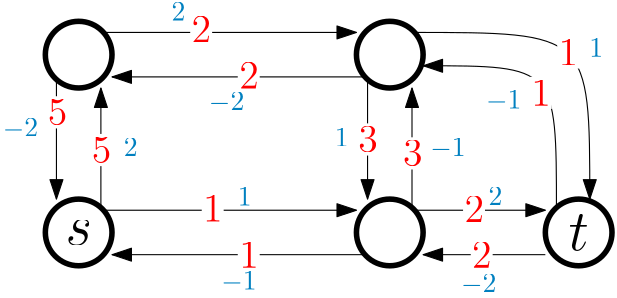 <?xml version="1.0"?>
<!DOCTYPE ipe SYSTEM "ipe.dtd">
<ipe version="70218" creator="Ipe 7.2.28">
<info created="D:20240522120708" modified="D:20240522123511"/>
<ipestyle name="basic">
<symbol name="arrow/arc(spx)">
<path stroke="sym-stroke" fill="sym-stroke" pen="sym-pen">
0 0 m
-1 0.333 l
-1 -0.333 l
h
</path>
</symbol>
<symbol name="arrow/farc(spx)">
<path stroke="sym-stroke" fill="white" pen="sym-pen">
0 0 m
-1 0.333 l
-1 -0.333 l
h
</path>
</symbol>
<symbol name="arrow/ptarc(spx)">
<path stroke="sym-stroke" fill="sym-stroke" pen="sym-pen">
0 0 m
-1 0.333 l
-0.8 0 l
-1 -0.333 l
h
</path>
</symbol>
<symbol name="arrow/fptarc(spx)">
<path stroke="sym-stroke" fill="white" pen="sym-pen">
0 0 m
-1 0.333 l
-0.8 0 l
-1 -0.333 l
h
</path>
</symbol>
<symbol name="mark/circle(sx)" transformations="translations">
<path fill="sym-stroke">
0.6 0 0 0.6 0 0 e
0.4 0 0 0.4 0 0 e
</path>
</symbol>
<symbol name="mark/disk(sx)" transformations="translations">
<path fill="sym-stroke">
0.6 0 0 0.6 0 0 e
</path>
</symbol>
<symbol name="mark/fdisk(sfx)" transformations="translations">
<group>
<path fill="sym-fill">
0.5 0 0 0.5 0 0 e
</path>
<path fill="sym-stroke" fillrule="eofill">
0.6 0 0 0.6 0 0 e
0.4 0 0 0.4 0 0 e
</path>
</group>
</symbol>
<symbol name="mark/box(sx)" transformations="translations">
<path fill="sym-stroke" fillrule="eofill">
-0.6 -0.6 m
0.6 -0.6 l
0.6 0.6 l
-0.6 0.6 l
h
-0.4 -0.4 m
0.4 -0.4 l
0.4 0.4 l
-0.4 0.4 l
h
</path>
</symbol>
<symbol name="mark/square(sx)" transformations="translations">
<path fill="sym-stroke">
-0.6 -0.6 m
0.6 -0.6 l
0.6 0.6 l
-0.6 0.6 l
h
</path>
</symbol>
<symbol name="mark/fsquare(sfx)" transformations="translations">
<group>
<path fill="sym-fill">
-0.5 -0.5 m
0.5 -0.5 l
0.5 0.5 l
-0.5 0.5 l
h
</path>
<path fill="sym-stroke" fillrule="eofill">
-0.6 -0.6 m
0.6 -0.6 l
0.6 0.6 l
-0.6 0.6 l
h
-0.4 -0.4 m
0.4 -0.4 l
0.4 0.4 l
-0.4 0.4 l
h
</path>
</group>
</symbol>
<symbol name="mark/cross(sx)" transformations="translations">
<group>
<path fill="sym-stroke">
-0.43 -0.57 m
0.57 0.43 l
0.43 0.57 l
-0.57 -0.43 l
h
</path>
<path fill="sym-stroke">
-0.43 0.57 m
0.57 -0.43 l
0.43 -0.57 l
-0.57 0.43 l
h
</path>
</group>
</symbol>
<symbol name="arrow/fnormal(spx)">
<path stroke="sym-stroke" fill="white" pen="sym-pen">
0 0 m
-1 0.333 l
-1 -0.333 l
h
</path>
</symbol>
<symbol name="arrow/pointed(spx)">
<path stroke="sym-stroke" fill="sym-stroke" pen="sym-pen">
0 0 m
-1 0.333 l
-0.8 0 l
-1 -0.333 l
h
</path>
</symbol>
<symbol name="arrow/fpointed(spx)">
<path stroke="sym-stroke" fill="white" pen="sym-pen">
0 0 m
-1 0.333 l
-0.8 0 l
-1 -0.333 l
h
</path>
</symbol>
<symbol name="arrow/linear(spx)">
<path stroke="sym-stroke" pen="sym-pen">
-1 0.333 m
0 0 l
-1 -0.333 l
</path>
</symbol>
<symbol name="arrow/fdouble(spx)">
<path stroke="sym-stroke" fill="white" pen="sym-pen">
0 0 m
-1 0.333 l
-1 -0.333 l
h
-1 0 m
-2 0.333 l
-2 -0.333 l
h
</path>
</symbol>
<symbol name="arrow/double(spx)">
<path stroke="sym-stroke" fill="sym-stroke" pen="sym-pen">
0 0 m
-1 0.333 l
-1 -0.333 l
h
-1 0 m
-2 0.333 l
-2 -0.333 l
h
</path>
</symbol>
<symbol name="arrow/mid-normal(spx)">
<path stroke="sym-stroke" fill="sym-stroke" pen="sym-pen">
0.5 0 m
-0.5 0.333 l
-0.5 -0.333 l
h
</path>
</symbol>
<symbol name="arrow/mid-fnormal(spx)">
<path stroke="sym-stroke" fill="white" pen="sym-pen">
0.5 0 m
-0.5 0.333 l
-0.5 -0.333 l
h
</path>
</symbol>
<symbol name="arrow/mid-pointed(spx)">
<path stroke="sym-stroke" fill="sym-stroke" pen="sym-pen">
0.5 0 m
-0.5 0.333 l
-0.3 0 l
-0.5 -0.333 l
h
</path>
</symbol>
<symbol name="arrow/mid-fpointed(spx)">
<path stroke="sym-stroke" fill="white" pen="sym-pen">
0.5 0 m
-0.5 0.333 l
-0.3 0 l
-0.5 -0.333 l
h
</path>
</symbol>
<symbol name="arrow/mid-double(spx)">
<path stroke="sym-stroke" fill="sym-stroke" pen="sym-pen">
1 0 m
0 0.333 l
0 -0.333 l
h
0 0 m
-1 0.333 l
-1 -0.333 l
h
</path>
</symbol>
<symbol name="arrow/mid-fdouble(spx)">
<path stroke="sym-stroke" fill="white" pen="sym-pen">
1 0 m
0 0.333 l
0 -0.333 l
h
0 0 m
-1 0.333 l
-1 -0.333 l
h
</path>
</symbol>
<anglesize name="22.5 deg" value="22.5"/>
<anglesize name="30 deg" value="30"/>
<anglesize name="45 deg" value="45"/>
<anglesize name="60 deg" value="60"/>
<anglesize name="90 deg" value="90"/>
<arrowsize name="large" value="10"/>
<arrowsize name="small" value="5"/>
<arrowsize name="tiny" value="3"/>
<color name="blue" value="0 0 1"/>
<color name="brown" value="0.647 0.165 0.165"/>
<color name="darkblue" value="0 0 0.545"/>
<color name="darkcyan" value="0 0.545 0.545"/>
<color name="darkgray" value="0.663"/>
<color name="darkgreen" value="0 0.392 0"/>
<color name="darkmagenta" value="0.545 0 0.545"/>
<color name="darkorange" value="1 0.549 0"/>
<color name="darkred" value="0.545 0 0"/>
<color name="gold" value="1 0.843 0"/>
<color name="gray" value="0.745"/>
<color name="green" value="0 1 0"/>
<color name="lightblue" value="0.678 0.847 0.902"/>
<color name="lightcyan" value="0.878 1 1"/>
<color name="lightgray" value="0.827"/>
<color name="lightgreen" value="0.565 0.933 0.565"/>
<color name="lightyellow" value="1 1 0.878"/>
<color name="navy" value="0 0 0.502"/>
<color name="orange" value="1 0.647 0"/>
<color name="pink" value="1 0.753 0.796"/>
<color name="purple" value="0.627 0.125 0.941"/>
<color name="red" value="1 0 0"/>
<color name="seagreen" value="0.18 0.545 0.341"/>
<color name="turquoise" value="0.251 0.878 0.816"/>
<color name="violet" value="0.933 0.51 0.933"/>
<color name="yellow" value="1 1 0"/>
<dashstyle name="dash dot dotted" value="[4 2 1 2 1 2] 0"/>
<dashstyle name="dash dotted" value="[4 2 1 2] 0"/>
<dashstyle name="dashed" value="[4] 0"/>
<dashstyle name="dotted" value="[1 3] 0"/>
<gridsize name="10 pts (~3.5 mm)" value="10"/>
<gridsize name="14 pts (~5 mm)" value="14"/>
<gridsize name="16 pts (~6 mm)" value="16"/>
<gridsize name="20 pts (~7 mm)" value="20"/>
<gridsize name="28 pts (~10 mm)" value="28"/>
<gridsize name="32 pts (~12 mm)" value="32"/>
<gridsize name="4 pts" value="4"/>
<gridsize name="56 pts (~20 mm)" value="56"/>
<gridsize name="8 pts (~3 mm)" value="8"/>
<opacity name="10%" value="0.1"/>
<opacity name="30%" value="0.3"/>
<opacity name="50%" value="0.5"/>
<opacity name="75%" value="0.75"/>
<pen name="fat" value="1.2"/>
<pen name="heavier" value="0.8"/>
<pen name="ultrafat" value="2"/>
<symbolsize name="large" value="5"/>
<symbolsize name="small" value="2"/>
<symbolsize name="tiny" value="1.1"/>
<textsize name="Huge" value="\Huge"/>
<textsize name="LARGE" value="\LARGE"/>
<textsize name="Large" value="\Large"/>
<textsize name="footnote" value="\footnotesize"/>
<textsize name="huge" value="\huge"/>
<textsize name="large" value="\large"/>
<textsize name="script" value="\scriptsize"/>
<textsize name="small" value="\small"/>
<textsize name="tiny" value="\tiny"/>
<textstyle name="center" begin="\begin{center}" end="\end{center}"/>
<textstyle name="item" begin="\begin{itemize}\item{}" end="\end{itemize}"/>
<textstyle name="itemize" begin="\begin{itemize}" end="\end{itemize}"/>
<tiling name="falling" angle="-60" step="4" width="1"/>
<tiling name="rising" angle="30" step="4" width="1"/>
</ipestyle>
<page>
<layer name="alpha"/>
<view layers="alpha" active="alpha"/>
<path layer="alpha" stroke="0" fill="1" pen="ultrafat">
12 0 0 12 136 712 e
</path>
<path matrix="1 0 0 1 0 64" stroke="0" fill="1" pen="ultrafat">
12 0 0 12 136 712 e
</path>
<path matrix="1 0 0 1 112 64" stroke="0" fill="1" pen="ultrafat">
12 0 0 12 136 712 e
</path>
<path matrix="1 0 0 1 180 0" stroke="0" fill="1" pen="ultrafat">
12 0 0 12 136 712 e
</path>
<path matrix="1 0 0 1 112 0" stroke="0" fill="1" pen="ultrafat">
12 0 0 12 136 712 e
</path>
<path stroke="0" fill="1" arrow="normal/normal">
144 784 m
236 784 l
</path>
<path stroke="0" fill="1" arrow="normal/normal">
240 768 m
240 724 l
</path>
<path stroke="0" fill="1" arrow="normal/normal">
304 704 m
260 704 l
</path>
<path stroke="0" fill="1" arrow="normal/normal">
240 704 m
148 704 l
</path>
<path stroke="0" arrow="normal/normal">
256 784 m
320 784
320 784
320 724 c
</path>
<path stroke="0" arrow="normal/normal">
308 720 m
308 772
308 772
260 772 c
</path>
<text transformations="translations" pos="136 712" stroke="0" type="label" width="9.53" height="8.896" depth="0" halign="center" valign="center" size="huge" style="math">s</text>
<text matrix="1 0 0 1 180 0" transformations="translations" pos="136 712" stroke="0" type="label" width="7.306" height="12.709" depth="0" halign="center" valign="center" size="huge" style="math">t</text>
<path fill="1">
8 0 0 8 136 776 e
</path>
<path stroke="0" fill="1" arrow="normal/normal">
144 720 m
144 764 l
</path>
<path stroke="0" fill="1" arrow="normal/normal">
128 768 m
128 724 l
</path>
<path stroke="0" fill="1" arrow="normal/normal">
256 720 m
256 764 l
</path>
<path stroke="0" fill="1" arrow="normal/normal">
240 768 m
148 768 l
</path>
<path stroke="0" fill="1" arrow="normal/normal">
144 720 m
236 720 l
</path>
<path stroke="0" fill="1" arrow="normal/normal">
256 720 m
304 720 l
</path>
<path matrix="0.986561 0 0 0.72404 -7.98015 223.992" fill="1">
204 760 m
204 744 l
212 744 l
212 760 l
h
</path>
<text matrix="1 0 0 1 -6.72162 24.4283" transformations="translations" pos="204 744" stroke="1 0 0" type="label" width="7.024" height="9.245" depth="0" halign="center" valign="center" size="Large" style="math">2</text>
<path matrix="0.986561 0 0 0.72404 -25.1005 240.594" fill="1">
204 760 m
204 744 l
212 744 l
212 760 l
h
</path>
<text matrix="1 0 0 1 -23.842 41.0299" transformations="translations" pos="204 744" stroke="1 0 0" type="label" width="7.024" height="9.245" depth="0" halign="center" valign="center" size="Large" style="math">2</text>
<path matrix="0.986561 0 0 0.72404 73.1233 175.918" fill="1">
204 760 m
204 744 l
212 744 l
212 760 l
h
</path>
<text matrix="1 0 0 1 74.3819 -23.6457" transformations="translations" pos="204 744" stroke="1 0 0" type="label" width="7.024" height="9.245" depth="0" halign="center" valign="center" size="Large" style="math">2</text>
<path matrix="0.986561 0 0 0.72404 75.8902 159.49" fill="1">
204 760 m
204 744 l
212 744 l
212 760 l
h
</path>
<text matrix="1 0 0 1 77.1487 -40.074" transformations="translations" pos="204 744" stroke="1 0 0" type="label" width="7.024" height="9.245" depth="0" halign="center" valign="center" size="Large" style="math">2</text>
<path matrix="0.986561 0 0 0.72404 -20.9498 176.091" fill="1">
204 760 m
204 744 l
212 744 l
212 760 l
h
</path>
<text matrix="1 0 0 1 -19.6913 -23.473" transformations="translations" pos="204 744" stroke="1 0 0" type="label" width="7.024" height="9.245" depth="0" halign="center" valign="center" size="Large" style="math">1</text>
<path matrix="0.986561 0 0 0.72404 -7.97977 159.49" fill="1">
204 760 m
204 744 l
212 744 l
212 760 l
h
</path>
<text matrix="1 0 0 1 -6.72127 -40.074" transformations="translations" pos="204 744" stroke="1 0 0" type="label" width="7.024" height="9.245" depth="0" halign="center" valign="center" size="Large" style="math">1</text>
<path matrix="0.986561 0 0 0.72404 97.1612 217.767" fill="1">
204 760 m
204 744 l
212 744 l
212 760 l
h
</path>
<text matrix="1 0 0 1 98.4197 18.2032" transformations="translations" pos="204 744" stroke="1 0 0" type="label" width="7.024" height="9.245" depth="0" halign="center" valign="center" size="Large" style="math">1</text>
<path matrix="0.986561 0 0 0.72404 107.018 232.293" fill="1">
204 760 m
204 744 l
212 744 l
212 760 l
h
</path>
<text matrix="1 0 0 1 108.277 32.7292" transformations="translations" pos="204 744" stroke="1 0 0" type="label" width="7.024" height="9.245" depth="0" halign="center" valign="center" size="Large" style="math">1</text>
<path matrix="0.986561 0 0 0.72404 34.9067 200.993" fill="1">
204 760 m
204 744 l
212 744 l
212 760 l
h
</path>
<text matrix="1 0 0 1 36.1652 1.42902" transformations="translations" pos="204 744" stroke="1 0 0" type="label" width="7.024" height="9.245" depth="0" halign="center" valign="center" size="Large" style="math">3</text>
<path matrix="0.986561 0 0 0.72404 50.9893 195.978" fill="1">
204 760 m
204 744 l
212 744 l
212 760 l
h
</path>
<text matrix="1 0 0 1 52.2478 -3.58633" transformations="translations" pos="204 744" stroke="1 0 0" type="label" width="7.024" height="9.245" depth="0" halign="center" valign="center" size="Large" style="math">3</text>
<path matrix="0.986561 0 0 0.72404 -61.0689 197.188" fill="1">
204 760 m
204 744 l
212 744 l
212 760 l
h
</path>
<text matrix="1 0 0 1 -59.8104 -2.37583" transformations="translations" pos="204 744" stroke="1 0 0" type="label" width="7.024" height="9.245" depth="0" halign="center" valign="center" size="Large" style="math">5</text>
<path matrix="0.986561 0 0 0.72404 -76.8996 210.76" fill="1">
204 760 m
204 744 l
212 744 l
212 760 l
h
</path>
<text matrix="1 0 0 1 -75.6411 11.1966" transformations="translations" pos="204 744" stroke="1 0 0" type="label" width="7.024" height="9.245" depth="0" halign="center" valign="center" size="Large" style="math">5</text>
<text matrix="1 0 0 1 31.819 4.15038" transformations="translations" pos="76.8617 742.431" stroke="0 0.502 0.753" type="label" width="12.73" height="6.421" depth="0.83" valign="baseline" style="math">-2</text>
<text matrix="1 0 0 1 75.3972 -2.93992" transformations="translations" pos="76.8617 742.431" stroke="0 0.502 0.753" type="label" width="4.981" height="6.42" depth="0" valign="baseline" style="math">2</text>
<text matrix="1 0 0 1 196.793 -51.8787" transformations="translations" pos="76.8617 742.431" stroke="0 0.502 0.753" type="label" width="12.73" height="6.421" depth="0.83" valign="baseline" style="math">-2</text>
<text matrix="1 0 0 1 206.65 -20.5788" transformations="translations" pos="76.8617 742.431" stroke="0 0.502 0.753" type="label" width="4.981" height="6.42" depth="0" valign="baseline" style="math">2</text>
<text matrix="1 0 0 1 116.381 -20.7514" transformations="translations" pos="76.8617 742.431" stroke="0 0.502 0.753" type="label" width="4.981" height="6.42" depth="0" valign="baseline" style="math">1</text>
<text matrix="1 0 0 1 110.501 -51.014" transformations="translations" pos="76.8617 742.431" stroke="0 0.502 0.753" type="label" width="12.73" height="6.421" depth="0.83" valign="baseline" style="math">-1</text>
<text matrix="1 0 0 1 106.006 13.6618" transformations="translations" pos="76.8617 742.431" stroke="0 0.502 0.753" type="label" valign="baseline" style="math">-2</text>
<text matrix="1 0 0 1 92.5168 45.8262" transformations="translations" pos="76.8617 742.431" stroke="0 0.502 0.753" type="label" valign="baseline" style="math">2</text>
<text matrix="1 0 0 1 205.785 14.1802" transformations="translations" pos="76.8617 742.431" stroke="0 0.502 0.753" type="label" valign="baseline" style="math">-1</text>
<text matrix="1 0 0 1 242.966 32.8566" transformations="translations" pos="76.8617 742.431" stroke="0 0.502 0.753" type="label" valign="baseline" style="math">1</text>
<text matrix="1 0 0 1 151.312 0.519164" transformations="translations" pos="76.8617 742.431" stroke="0 0.502 0.753" type="label" valign="baseline" style="math">1</text>
<text matrix="1 0 0 1 185.725 -2.94004" transformations="translations" pos="76.8617 742.431" stroke="0 0.502 0.753" type="label" valign="baseline" style="math">-1</text>
</page>
</ipe>
